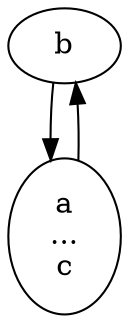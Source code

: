 digraph G {
graph [
name="cycle10-compact"
]
b;
"a
...
c" [label="a
...
c"];
b->"a
...
c" ;
"a
...
c"->b ;
}
